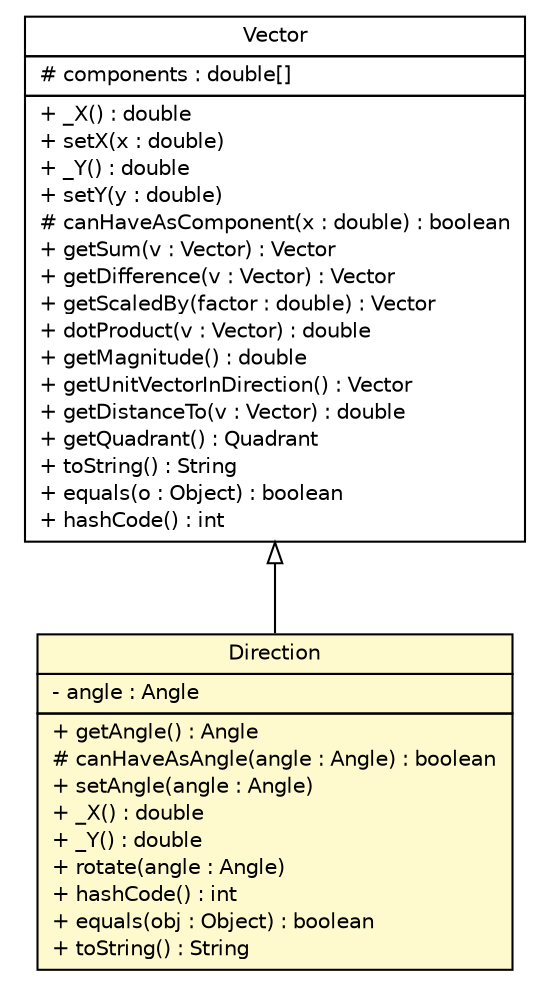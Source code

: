 #!/usr/local/bin/dot
#
# Class diagram 
# Generated by UMLGraph version R5_6 (http://www.umlgraph.org/)
#

digraph G {
	edge [fontname="Helvetica",fontsize=10,labelfontname="Helvetica",labelfontsize=10];
	node [fontname="Helvetica",fontsize=10,shape=plaintext];
	nodesep=0.25;
	ranksep=0.5;
	// world.physics.vector.Direction
	c7407 [label=<<table title="world.physics.vector.Direction" border="0" cellborder="1" cellspacing="0" cellpadding="2" port="p" bgcolor="lemonChiffon" href="./Direction.html">
		<tr><td><table border="0" cellspacing="0" cellpadding="1">
<tr><td align="center" balign="center"> Direction </td></tr>
		</table></td></tr>
		<tr><td><table border="0" cellspacing="0" cellpadding="1">
<tr><td align="left" balign="left"> - angle : Angle </td></tr>
		</table></td></tr>
		<tr><td><table border="0" cellspacing="0" cellpadding="1">
<tr><td align="left" balign="left"> + getAngle() : Angle </td></tr>
<tr><td align="left" balign="left"> # canHaveAsAngle(angle : Angle) : boolean </td></tr>
<tr><td align="left" balign="left"> + setAngle(angle : Angle) </td></tr>
<tr><td align="left" balign="left"> + _X() : double </td></tr>
<tr><td align="left" balign="left"> + _Y() : double </td></tr>
<tr><td align="left" balign="left"> + rotate(angle : Angle) </td></tr>
<tr><td align="left" balign="left"> + hashCode() : int </td></tr>
<tr><td align="left" balign="left"> + equals(obj : Object) : boolean </td></tr>
<tr><td align="left" balign="left"> + toString() : String </td></tr>
		</table></td></tr>
		</table>>, URL="./Direction.html", fontname="Helvetica", fontcolor="black", fontsize=10.0];
	// world.physics.vector.Vector
	c7411 [label=<<table title="world.physics.vector.Vector" border="0" cellborder="1" cellspacing="0" cellpadding="2" port="p" href="./Vector.html">
		<tr><td><table border="0" cellspacing="0" cellpadding="1">
<tr><td align="center" balign="center"> Vector </td></tr>
		</table></td></tr>
		<tr><td><table border="0" cellspacing="0" cellpadding="1">
<tr><td align="left" balign="left"> # components : double[] </td></tr>
		</table></td></tr>
		<tr><td><table border="0" cellspacing="0" cellpadding="1">
<tr><td align="left" balign="left"> + _X() : double </td></tr>
<tr><td align="left" balign="left"> + setX(x : double) </td></tr>
<tr><td align="left" balign="left"> + _Y() : double </td></tr>
<tr><td align="left" balign="left"> + setY(y : double) </td></tr>
<tr><td align="left" balign="left"> # canHaveAsComponent(x : double) : boolean </td></tr>
<tr><td align="left" balign="left"> + getSum(v : Vector) : Vector </td></tr>
<tr><td align="left" balign="left"> + getDifference(v : Vector) : Vector </td></tr>
<tr><td align="left" balign="left"> + getScaledBy(factor : double) : Vector </td></tr>
<tr><td align="left" balign="left"> + dotProduct(v : Vector) : double </td></tr>
<tr><td align="left" balign="left"> + getMagnitude() : double </td></tr>
<tr><td align="left" balign="left"> + getUnitVectorInDirection() : Vector </td></tr>
<tr><td align="left" balign="left"> + getDistanceTo(v : Vector) : double </td></tr>
<tr><td align="left" balign="left"> + getQuadrant() : Quadrant </td></tr>
<tr><td align="left" balign="left"> + toString() : String </td></tr>
<tr><td align="left" balign="left"> + equals(o : Object) : boolean </td></tr>
<tr><td align="left" balign="left"> + hashCode() : int </td></tr>
		</table></td></tr>
		</table>>, URL="./Vector.html", fontname="Helvetica", fontcolor="black", fontsize=10.0];
	//world.physics.vector.Direction extends world.physics.vector.Vector
	c7411:p -> c7407:p [dir=back,arrowtail=empty];
}

